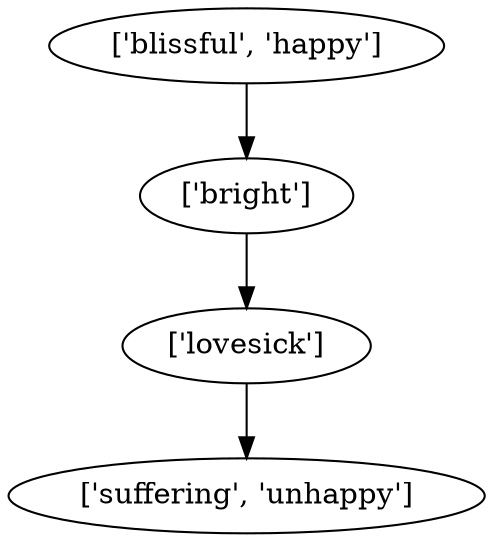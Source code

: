 strict digraph  {
	"['bright']" -> "['lovesick']";
	"['lovesick']" -> "['suffering', 'unhappy']";
	"['blissful', 'happy']" -> "['bright']";
}
